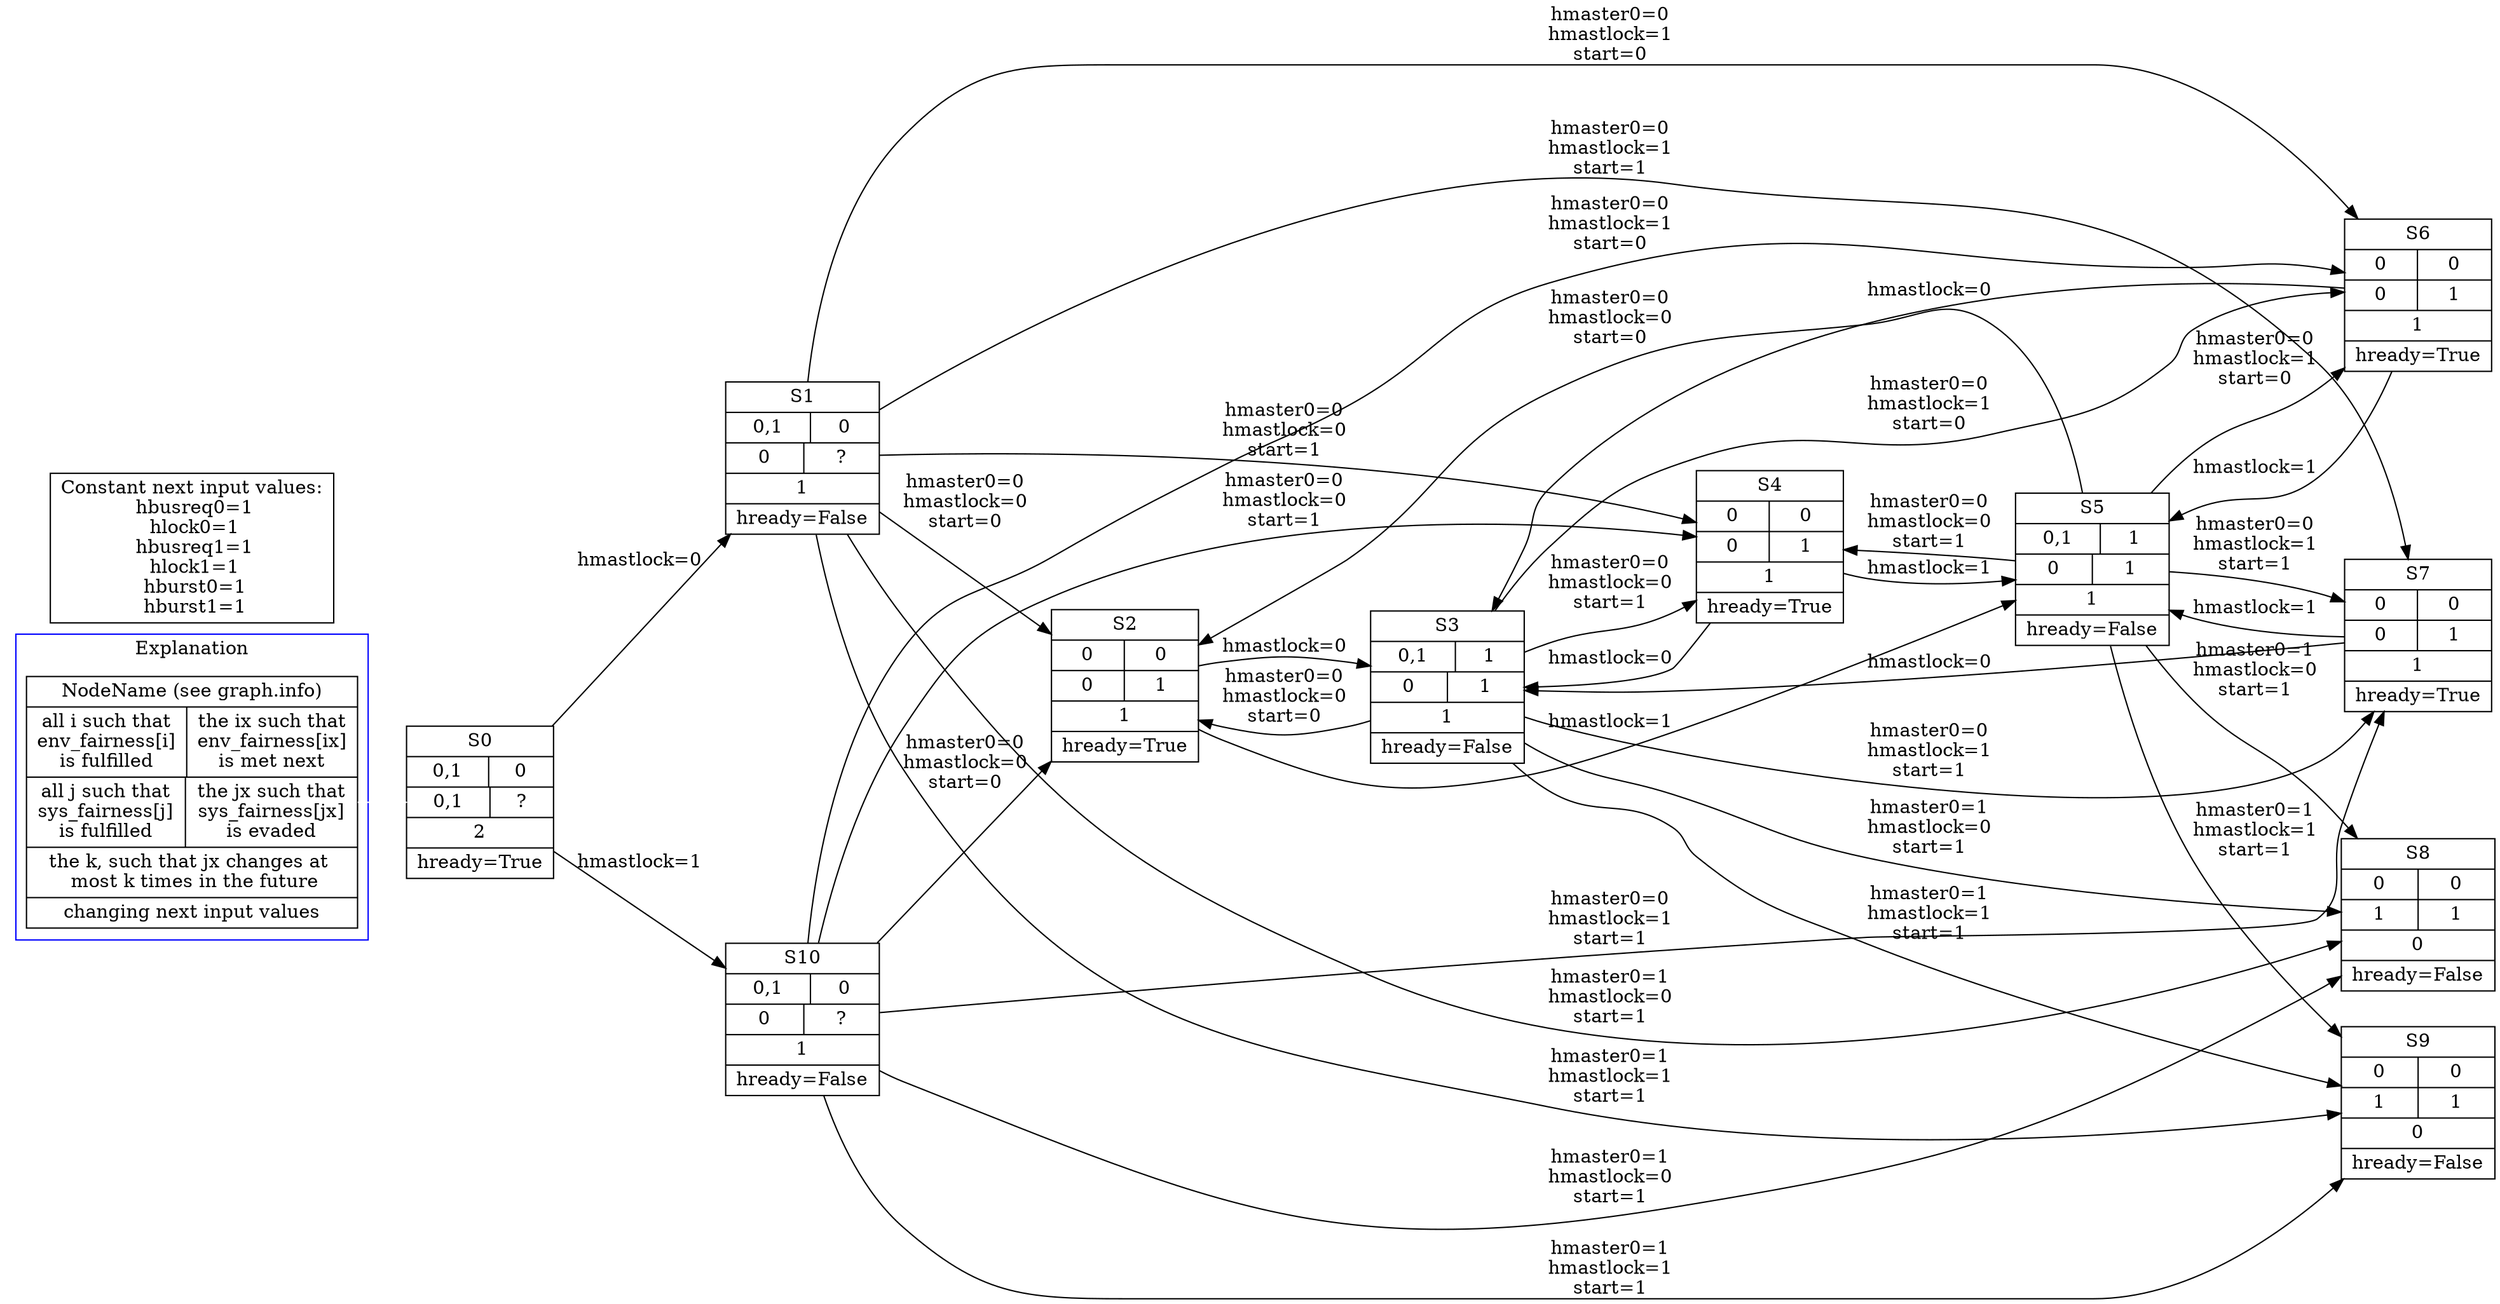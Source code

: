 digraph G {
  rankdir=LR;
  node [shape = record];
  subgraph cluster1 {
    A[label = "NodeName (see graph.info)|{all i such that\nenv_fairness[i]\nis fulfilled|the ix such that\nenv_fairness[ix]\nis met next}|{all j such that\nsys_fairness[j]\nis fulfilled|the jx such that\nsys_fairness[jx]\nis evaded}| the k, such that jx changes at \n most k times in the future|changing next input values"];
    label = "Explanation";
    color=blue;
  }
  A->S0[color=white];
ConstantNextInputs[label="Constant next input values:\n hbusreq0=1\n hlock0=1\n hbusreq1=1\n hlock1=1\n hburst0=1\n hburst1=1\n "];
  S0[label = "S0 | {0,1 | 0} | {0,1 | ?} | 2 | hready=True\n "];
  S0 -> S1[label="hmastlock=0\n"];
  S0 -> S10[label="hmastlock=1\n"];
  S1[label = "S1 | {0,1 | 0} | {0 | ?} | 1 | hready=False\n "];
  S1 -> S2[label="hmaster0=0\nhmastlock=0\nstart=0\n"];
  S1 -> S4[label="hmaster0=0\nhmastlock=0\nstart=1\n"];
  S1 -> S6[label="hmaster0=0\nhmastlock=1\nstart=0\n"];
  S1 -> S7[label="hmaster0=0\nhmastlock=1\nstart=1\n"];
  S1 -> S8[label="hmaster0=1\nhmastlock=0\nstart=1\n"];
  S1 -> S9[label="hmaster0=1\nhmastlock=1\nstart=1\n"];
  S2[label = "S2 | {0 | 0} | {0 | 1} | 1 | hready=True\n "];
  S2 -> S3[label="hmastlock=0\n"];
  S2 -> S5[label="hmastlock=1\n"];
  S3[label = "S3 | {0,1 | 1} | {0 | 1} | 1 | hready=False\n "];
  S3 -> S2[label="hmaster0=0\nhmastlock=0\nstart=0\n"];
  S3 -> S4[label="hmaster0=0\nhmastlock=0\nstart=1\n"];
  S3 -> S6[label="hmaster0=0\nhmastlock=1\nstart=0\n"];
  S3 -> S7[label="hmaster0=0\nhmastlock=1\nstart=1\n"];
  S3 -> S8[label="hmaster0=1\nhmastlock=0\nstart=1\n"];
  S3 -> S9[label="hmaster0=1\nhmastlock=1\nstart=1\n"];
  S4[label = "S4 | {0 | 0} | {0 | 1} | 1 | hready=True\n "];
  S4 -> S3[label="hmastlock=0\n"];
  S4 -> S5[label="hmastlock=1\n"];
  S5[label = "S5 | {0,1 | 1} | {0 | 1} | 1 | hready=False\n "];
  S5 -> S2[label="hmaster0=0\nhmastlock=0\nstart=0\n"];
  S5 -> S4[label="hmaster0=0\nhmastlock=0\nstart=1\n"];
  S5 -> S6[label="hmaster0=0\nhmastlock=1\nstart=0\n"];
  S5 -> S7[label="hmaster0=0\nhmastlock=1\nstart=1\n"];
  S5 -> S8[label="hmaster0=1\nhmastlock=0\nstart=1\n"];
  S5 -> S9[label="hmaster0=1\nhmastlock=1\nstart=1\n"];
  S6[label = "S6 | {0 | 0} | {0 | 1} | 1 | hready=True\n "];
  S6 -> S3[label="hmastlock=0\n"];
  S6 -> S5[label="hmastlock=1\n"];
  S7[label = "S7 | {0 | 0} | {0 | 1} | 1 | hready=True\n "];
  S7 -> S3[label="hmastlock=0\n"];
  S7 -> S5[label="hmastlock=1\n"];
  S8[label = "S8 | {0 | 0} | {1 | 1} | 0 | hready=False\n "];
  S9[label = "S9 | {0 | 0} | {1 | 1} | 0 | hready=False\n "];
  S10[label = "S10 | {0,1 | 0} | {0 | ?} | 1 | hready=False\n "];
  S10 -> S2[label="hmaster0=0\nhmastlock=0\nstart=0\n"];
  S10 -> S4[label="hmaster0=0\nhmastlock=0\nstart=1\n"];
  S10 -> S6[label="hmaster0=0\nhmastlock=1\nstart=0\n"];
  S10 -> S7[label="hmaster0=0\nhmastlock=1\nstart=1\n"];
  S10 -> S8[label="hmaster0=1\nhmastlock=0\nstart=1\n"];
  S10 -> S9[label="hmaster0=1\nhmastlock=1\nstart=1\n"];
}
